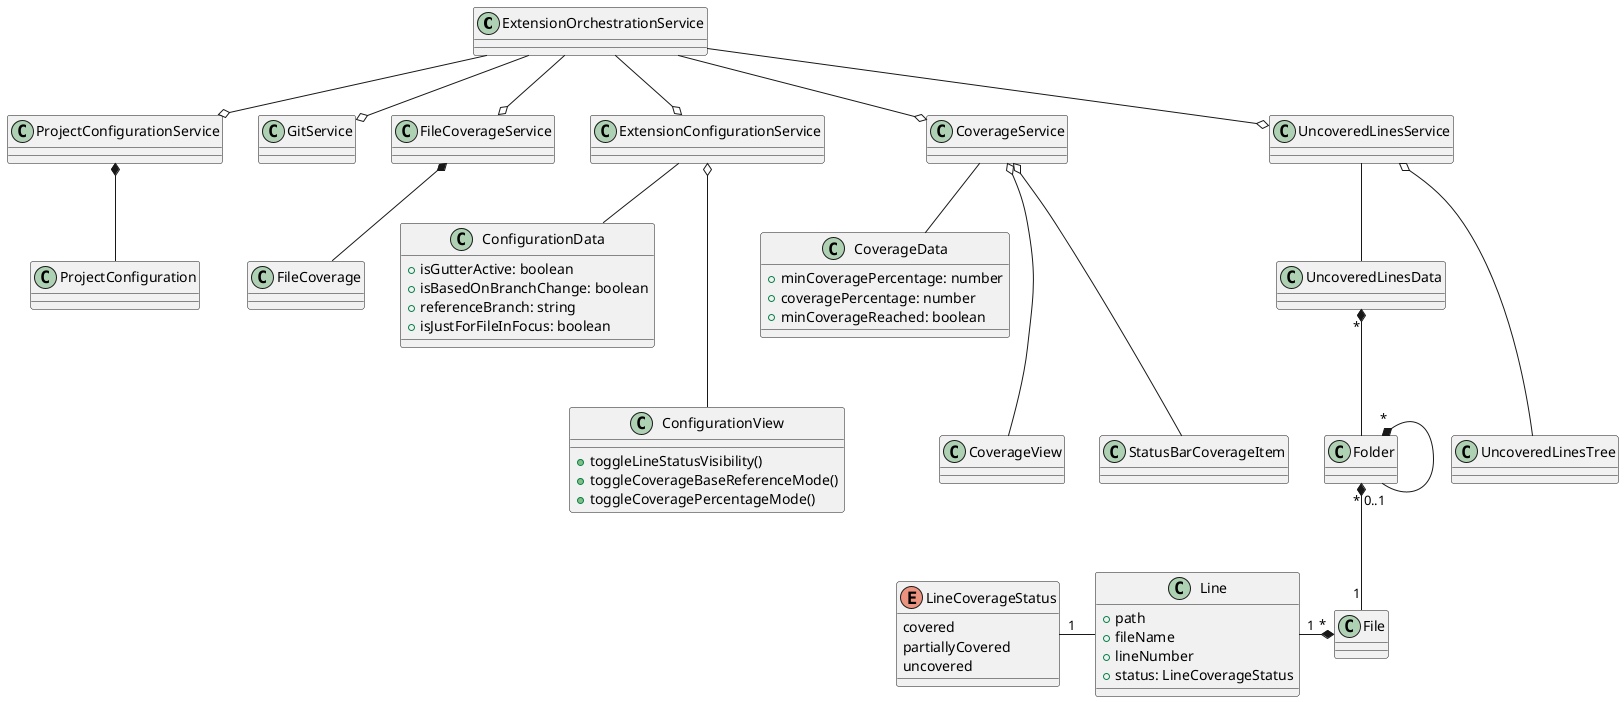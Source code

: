 @startuml

class ExtensionOrchestrationService {}

class ProjectConfigurationService {}

class ProjectConfiguration {} 

class GitService {}

class FileCoverageService {}

class FileCoverage {}

class ExtensionConfigurationService {}

class ConfigurationData {
  + isGutterActive: boolean
  + isBasedOnBranchChange: boolean
  + referenceBranch: string
  + isJustForFileInFocus: boolean
}

class ConfigurationView {
  + toggleLineStatusVisibility()
  + toggleCoverageBaseReferenceMode()
  + toggleCoveragePercentageMode()
}

class CoverageService {}

class CoverageData {
  + minCoveragePercentage: number
  + coveragePercentage: number
  + minCoverageReached: boolean
}

class CoverageView {}

class StatusBarCoverageItem {}

class UncoveredLinesService {}

class UncoveredLinesData {}

class UncoveredLinesTree {}

class Folder {}
class File {}
class Line {
  + path
  + fileName
  + lineNumber
  + status: LineCoverageStatus
}

enum LineCoverageStatus {
  covered
  partiallyCovered
  uncovered
}

ExtensionOrchestrationService       --o          GitService
ExtensionOrchestrationService       --o          ProjectConfigurationService
ExtensionOrchestrationService       --o          FileCoverageService
ExtensionOrchestrationService       --o          ExtensionConfigurationService
ExtensionOrchestrationService       --o          CoverageService
ExtensionOrchestrationService       --o          UncoveredLinesService

ProjectConfigurationService         *--          ProjectConfiguration
FileCoverageService                 *--          FileCoverage

ExtensionConfigurationService       --           ConfigurationData
ExtensionConfigurationService       o---         ConfigurationView

CoverageService                     --           CoverageData
CoverageService                     o---         CoverageView
CoverageService                     o---         StatusBarCoverageItem

UncoveredLinesService               --           UncoveredLinesData
UncoveredLinesService               o---         UncoveredLinesTree

UncoveredLinesData             "*"  *--          Folder
Folder                         "*"  *--  "0..1"  Folder
Folder                         "*"  *--  "1"     File
Line                           "1"  -*   "*"     File

LineCoverageStatus             "1"  -            Line

@enduml